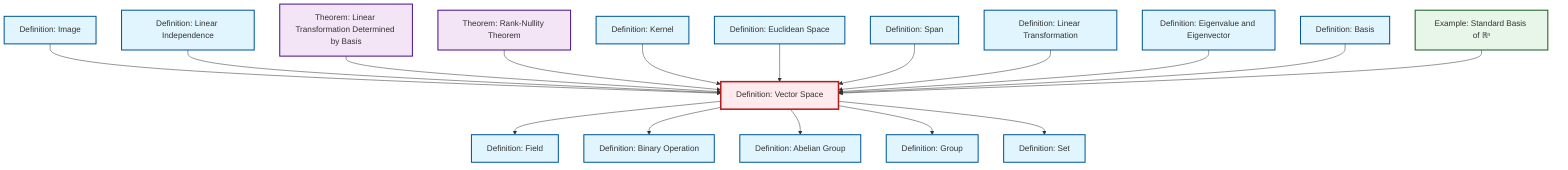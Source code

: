 graph TD
    classDef definition fill:#e1f5fe,stroke:#01579b,stroke-width:2px
    classDef theorem fill:#f3e5f5,stroke:#4a148c,stroke-width:2px
    classDef axiom fill:#fff3e0,stroke:#e65100,stroke-width:2px
    classDef example fill:#e8f5e9,stroke:#1b5e20,stroke-width:2px
    classDef current fill:#ffebee,stroke:#b71c1c,stroke-width:3px
    def-linear-independence["Definition: Linear Independence"]:::definition
    def-binary-operation["Definition: Binary Operation"]:::definition
    ex-standard-basis-rn["Example: Standard Basis of ℝⁿ"]:::example
    def-kernel["Definition: Kernel"]:::definition
    def-group["Definition: Group"]:::definition
    def-vector-space["Definition: Vector Space"]:::definition
    def-eigenvalue-eigenvector["Definition: Eigenvalue and Eigenvector"]:::definition
    def-abelian-group["Definition: Abelian Group"]:::definition
    thm-linear-transformation-basis["Theorem: Linear Transformation Determined by Basis"]:::theorem
    def-basis["Definition: Basis"]:::definition
    def-field["Definition: Field"]:::definition
    def-image["Definition: Image"]:::definition
    def-span["Definition: Span"]:::definition
    thm-rank-nullity["Theorem: Rank-Nullity Theorem"]:::theorem
    def-euclidean-space["Definition: Euclidean Space"]:::definition
    def-linear-transformation["Definition: Linear Transformation"]:::definition
    def-set["Definition: Set"]:::definition
    def-image --> def-vector-space
    def-linear-independence --> def-vector-space
    thm-linear-transformation-basis --> def-vector-space
    thm-rank-nullity --> def-vector-space
    def-kernel --> def-vector-space
    def-vector-space --> def-field
    def-euclidean-space --> def-vector-space
    def-span --> def-vector-space
    def-vector-space --> def-binary-operation
    def-vector-space --> def-abelian-group
    def-linear-transformation --> def-vector-space
    def-eigenvalue-eigenvector --> def-vector-space
    def-vector-space --> def-group
    def-vector-space --> def-set
    def-basis --> def-vector-space
    ex-standard-basis-rn --> def-vector-space
    class def-vector-space current